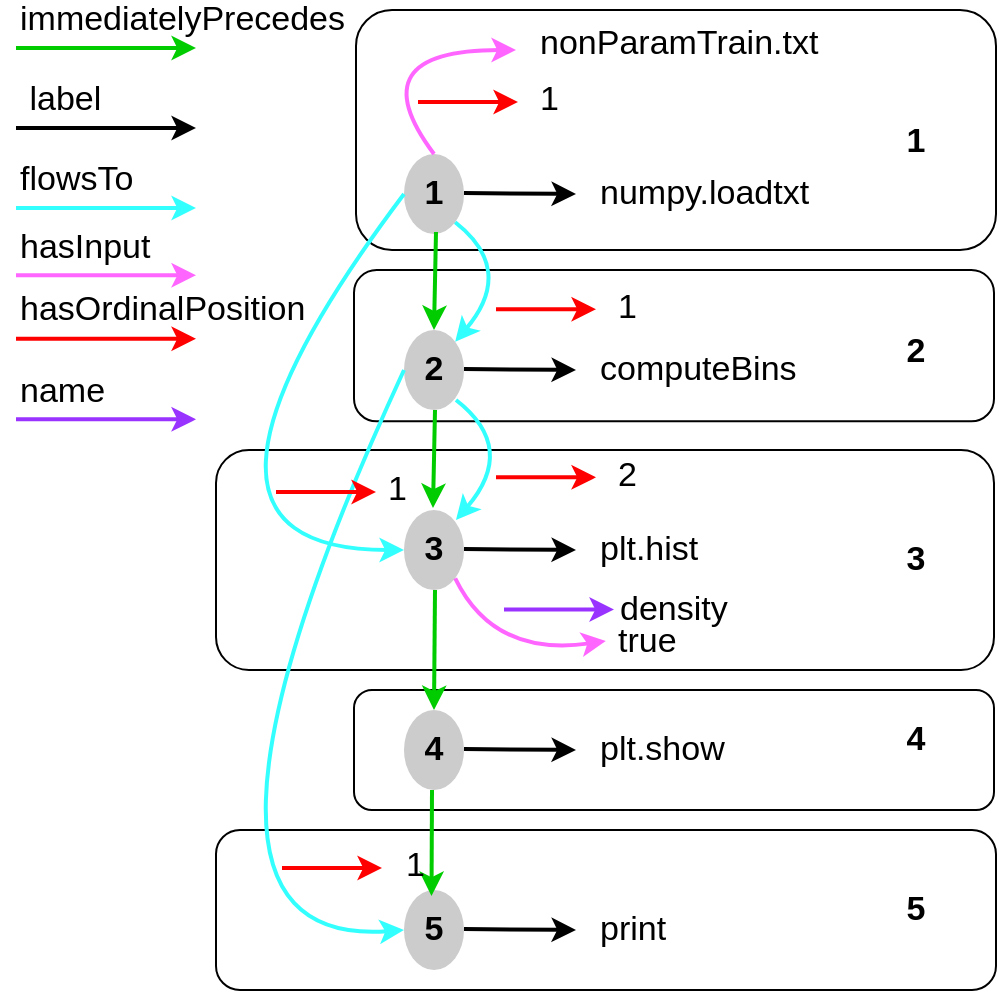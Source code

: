 <mxfile version="21.2.3" type="github">
  <diagram name="Seite-1" id="iXZENEn_q2fQllutZCWd">
    <mxGraphModel dx="1026" dy="596" grid="1" gridSize="10" guides="1" tooltips="1" connect="1" arrows="1" fold="1" page="1" pageScale="1" pageWidth="827" pageHeight="1169" math="0" shadow="0">
      <root>
        <mxCell id="0" />
        <mxCell id="1" parent="0" />
        <mxCell id="ZHsEEIwiQLsHOn7oS_-y-56" value="" style="rounded=1;whiteSpace=wrap;html=1;fontSize=17;" parent="1" vertex="1">
          <mxGeometry x="220" y="440" width="390" height="80" as="geometry" />
        </mxCell>
        <mxCell id="ZHsEEIwiQLsHOn7oS_-y-55" value="" style="rounded=1;whiteSpace=wrap;html=1;fontSize=17;" parent="1" vertex="1">
          <mxGeometry x="289" y="370" width="320" height="60" as="geometry" />
        </mxCell>
        <mxCell id="ZHsEEIwiQLsHOn7oS_-y-54" value="" style="rounded=1;whiteSpace=wrap;html=1;fontSize=17;" parent="1" vertex="1">
          <mxGeometry x="220" y="250" width="389" height="110" as="geometry" />
        </mxCell>
        <mxCell id="ZHsEEIwiQLsHOn7oS_-y-53" value="" style="rounded=1;whiteSpace=wrap;html=1;fontSize=17;" parent="1" vertex="1">
          <mxGeometry x="289" y="160" width="320" height="75.67" as="geometry" />
        </mxCell>
        <mxCell id="ZHsEEIwiQLsHOn7oS_-y-52" value="" style="rounded=1;whiteSpace=wrap;html=1;fontSize=17;" parent="1" vertex="1">
          <mxGeometry x="290" y="30" width="320" height="120" as="geometry" />
        </mxCell>
        <mxCell id="Op6j-uJR2z3PEhxc3Ha4-1" value="" style="endArrow=classic;html=1;rounded=0;strokeColor=#00CC00;strokeWidth=2;fontSize=17;" parent="1" edge="1">
          <mxGeometry width="50" height="50" relative="1" as="geometry">
            <mxPoint x="120" y="49" as="sourcePoint" />
            <mxPoint x="210" y="49" as="targetPoint" />
          </mxGeometry>
        </mxCell>
        <mxCell id="Op6j-uJR2z3PEhxc3Ha4-2" value="immediatelyPrecedes" style="text;html=1;strokeColor=none;fillColor=none;align=left;verticalAlign=middle;whiteSpace=wrap;rounded=0;fontSize=17;" parent="1" vertex="1">
          <mxGeometry x="120" y="29" width="100" height="12" as="geometry" />
        </mxCell>
        <mxCell id="Op6j-uJR2z3PEhxc3Ha4-9" value="" style="endArrow=classic;html=1;rounded=0;strokeColor=#000000;strokeWidth=2;fontSize=17;" parent="1" edge="1">
          <mxGeometry width="50" height="50" relative="1" as="geometry">
            <mxPoint x="120" y="89" as="sourcePoint" />
            <mxPoint x="210" y="89" as="targetPoint" />
          </mxGeometry>
        </mxCell>
        <mxCell id="Op6j-uJR2z3PEhxc3Ha4-10" value="&amp;nbsp;label" style="text;html=1;strokeColor=none;fillColor=none;align=left;verticalAlign=middle;whiteSpace=wrap;rounded=0;fontSize=17;" parent="1" vertex="1">
          <mxGeometry x="120" y="69" width="100" height="12" as="geometry" />
        </mxCell>
        <mxCell id="Op6j-uJR2z3PEhxc3Ha4-11" value="" style="endArrow=classic;html=1;rounded=0;strokeColor=#33FFFF;strokeWidth=2;fontSize=17;" parent="1" edge="1">
          <mxGeometry width="50" height="50" relative="1" as="geometry">
            <mxPoint x="120" y="129" as="sourcePoint" />
            <mxPoint x="210" y="129" as="targetPoint" />
          </mxGeometry>
        </mxCell>
        <mxCell id="Op6j-uJR2z3PEhxc3Ha4-12" value="flowsTo" style="text;html=1;strokeColor=none;fillColor=none;align=left;verticalAlign=middle;whiteSpace=wrap;rounded=0;fontSize=17;" parent="1" vertex="1">
          <mxGeometry x="120" y="109" width="100" height="12" as="geometry" />
        </mxCell>
        <mxCell id="ZHsEEIwiQLsHOn7oS_-y-2" value="1" style="ellipse;whiteSpace=wrap;html=1;strokeColor=none;fillColor=#CCCCCC;fontStyle=1;fontSize=17;" parent="1" vertex="1">
          <mxGeometry x="314" y="102" width="30" height="40" as="geometry" />
        </mxCell>
        <mxCell id="ZHsEEIwiQLsHOn7oS_-y-3" value="" style="endArrow=classic;html=1;rounded=0;strokeColor=#000000;strokeWidth=2;fontSize=17;" parent="1" edge="1">
          <mxGeometry width="50" height="50" relative="1" as="geometry">
            <mxPoint x="344" y="121.5" as="sourcePoint" />
            <mxPoint x="400" y="122" as="targetPoint" />
          </mxGeometry>
        </mxCell>
        <mxCell id="ZHsEEIwiQLsHOn7oS_-y-4" value="numpy.loadtxt" style="text;html=1;strokeColor=none;fillColor=none;align=left;verticalAlign=middle;whiteSpace=wrap;rounded=0;fontSize=17;" parent="1" vertex="1">
          <mxGeometry x="410" y="107" width="60" height="30" as="geometry" />
        </mxCell>
        <mxCell id="ZHsEEIwiQLsHOn7oS_-y-5" value="2" style="ellipse;whiteSpace=wrap;html=1;strokeColor=none;fillColor=#CCCCCC;fontStyle=1;fontSize=17;" parent="1" vertex="1">
          <mxGeometry x="314" y="190" width="30" height="40" as="geometry" />
        </mxCell>
        <mxCell id="ZHsEEIwiQLsHOn7oS_-y-6" value="" style="endArrow=classic;html=1;rounded=0;strokeColor=#000000;strokeWidth=2;fontSize=17;" parent="1" edge="1">
          <mxGeometry width="50" height="50" relative="1" as="geometry">
            <mxPoint x="344" y="209.5" as="sourcePoint" />
            <mxPoint x="400" y="210" as="targetPoint" />
          </mxGeometry>
        </mxCell>
        <mxCell id="ZHsEEIwiQLsHOn7oS_-y-7" value="computeBins" style="text;html=1;strokeColor=none;fillColor=none;align=left;verticalAlign=middle;whiteSpace=wrap;rounded=0;fontSize=17;" parent="1" vertex="1">
          <mxGeometry x="410" y="195" width="60" height="30" as="geometry" />
        </mxCell>
        <mxCell id="ZHsEEIwiQLsHOn7oS_-y-8" value="3" style="ellipse;whiteSpace=wrap;html=1;strokeColor=none;fillColor=#CCCCCC;fontStyle=1;fontSize=17;" parent="1" vertex="1">
          <mxGeometry x="314" y="280" width="30" height="40" as="geometry" />
        </mxCell>
        <mxCell id="ZHsEEIwiQLsHOn7oS_-y-9" value="" style="endArrow=classic;html=1;rounded=0;strokeColor=#000000;strokeWidth=2;fontSize=17;" parent="1" edge="1">
          <mxGeometry width="50" height="50" relative="1" as="geometry">
            <mxPoint x="344" y="299.5" as="sourcePoint" />
            <mxPoint x="400" y="300" as="targetPoint" />
          </mxGeometry>
        </mxCell>
        <mxCell id="ZHsEEIwiQLsHOn7oS_-y-10" value="plt.hist" style="text;html=1;strokeColor=none;fillColor=none;align=left;verticalAlign=middle;whiteSpace=wrap;rounded=0;fontSize=17;" parent="1" vertex="1">
          <mxGeometry x="410" y="285" width="60" height="30" as="geometry" />
        </mxCell>
        <mxCell id="ZHsEEIwiQLsHOn7oS_-y-11" value="" style="endArrow=classic;html=1;rounded=0;strokeColor=#00CC00;strokeWidth=2;entryX=0.5;entryY=0;entryDx=0;entryDy=0;fontSize=17;" parent="1" target="ZHsEEIwiQLsHOn7oS_-y-5" edge="1">
          <mxGeometry width="50" height="50" relative="1" as="geometry">
            <mxPoint x="330" y="141" as="sourcePoint" />
            <mxPoint x="420" y="141" as="targetPoint" />
          </mxGeometry>
        </mxCell>
        <mxCell id="ZHsEEIwiQLsHOn7oS_-y-12" value="" style="endArrow=classic;html=1;strokeColor=#33FFFF;strokeWidth=2;exitX=1;exitY=1;exitDx=0;exitDy=0;entryX=1;entryY=0;entryDx=0;entryDy=0;curved=1;fontSize=17;" parent="1" source="ZHsEEIwiQLsHOn7oS_-y-2" target="ZHsEEIwiQLsHOn7oS_-y-5" edge="1">
          <mxGeometry width="50" height="50" relative="1" as="geometry">
            <mxPoint x="360" y="142" as="sourcePoint" />
            <mxPoint x="450" y="142" as="targetPoint" />
            <Array as="points">
              <mxPoint x="370" y="160" />
            </Array>
          </mxGeometry>
        </mxCell>
        <mxCell id="ZHsEEIwiQLsHOn7oS_-y-13" value="" style="endArrow=classic;html=1;rounded=0;strokeColor=#FF66FF;strokeWidth=2;fontSize=17;" parent="1" edge="1">
          <mxGeometry width="50" height="50" relative="1" as="geometry">
            <mxPoint x="120" y="162.64" as="sourcePoint" />
            <mxPoint x="210" y="162.64" as="targetPoint" />
          </mxGeometry>
        </mxCell>
        <mxCell id="ZHsEEIwiQLsHOn7oS_-y-14" value="hasInput" style="text;html=1;strokeColor=none;fillColor=none;align=left;verticalAlign=middle;whiteSpace=wrap;rounded=0;fontSize=17;" parent="1" vertex="1">
          <mxGeometry x="120" y="142.64" width="100" height="12" as="geometry" />
        </mxCell>
        <mxCell id="ZHsEEIwiQLsHOn7oS_-y-17" value="" style="endArrow=classic;html=1;rounded=0;strokeColor=#FF0000;strokeWidth=2;fontSize=17;" parent="1" edge="1">
          <mxGeometry width="50" height="50" relative="1" as="geometry">
            <mxPoint x="120" y="194.33" as="sourcePoint" />
            <mxPoint x="210" y="194.33" as="targetPoint" />
          </mxGeometry>
        </mxCell>
        <mxCell id="ZHsEEIwiQLsHOn7oS_-y-18" value="hasOrdinalPosition" style="text;html=1;strokeColor=none;fillColor=none;align=left;verticalAlign=middle;whiteSpace=wrap;rounded=0;fontSize=17;" parent="1" vertex="1">
          <mxGeometry x="120" y="174.33" width="100" height="12" as="geometry" />
        </mxCell>
        <mxCell id="ZHsEEIwiQLsHOn7oS_-y-19" value="" style="endArrow=classic;html=1;rounded=0;strokeColor=#9933FF;strokeWidth=2;fontSize=17;" parent="1" edge="1">
          <mxGeometry width="50" height="50" relative="1" as="geometry">
            <mxPoint x="120" y="234.67" as="sourcePoint" />
            <mxPoint x="210" y="234.67" as="targetPoint" />
          </mxGeometry>
        </mxCell>
        <mxCell id="ZHsEEIwiQLsHOn7oS_-y-20" value="name" style="text;html=1;strokeColor=none;fillColor=none;align=left;verticalAlign=middle;whiteSpace=wrap;rounded=0;fontSize=17;" parent="1" vertex="1">
          <mxGeometry x="120" y="214.67" width="100" height="12" as="geometry" />
        </mxCell>
        <mxCell id="ZHsEEIwiQLsHOn7oS_-y-21" value="" style="endArrow=classic;html=1;rounded=0;strokeColor=#FF0000;strokeWidth=2;fontSize=17;" parent="1" edge="1">
          <mxGeometry width="50" height="50" relative="1" as="geometry">
            <mxPoint x="360" y="179.64" as="sourcePoint" />
            <mxPoint x="410" y="179.64" as="targetPoint" />
          </mxGeometry>
        </mxCell>
        <mxCell id="ZHsEEIwiQLsHOn7oS_-y-22" value="1" style="text;html=1;strokeColor=none;fillColor=none;align=left;verticalAlign=middle;whiteSpace=wrap;rounded=0;fontSize=17;" parent="1" vertex="1">
          <mxGeometry x="419" y="163.64" width="60" height="30" as="geometry" />
        </mxCell>
        <mxCell id="ZHsEEIwiQLsHOn7oS_-y-23" value="" style="endArrow=classic;html=1;strokeColor=#FF66FF;strokeWidth=2;exitX=0.5;exitY=0;exitDx=0;exitDy=0;curved=1;fontSize=17;" parent="1" source="ZHsEEIwiQLsHOn7oS_-y-2" edge="1">
          <mxGeometry width="50" height="50" relative="1" as="geometry">
            <mxPoint x="329" y="80" as="sourcePoint" />
            <mxPoint x="370" y="50" as="targetPoint" />
            <Array as="points">
              <mxPoint x="290" y="50" />
            </Array>
          </mxGeometry>
        </mxCell>
        <mxCell id="ZHsEEIwiQLsHOn7oS_-y-24" value="nonParamTrain.txt" style="text;html=1;strokeColor=none;fillColor=none;align=left;verticalAlign=middle;whiteSpace=wrap;rounded=0;fontSize=17;" parent="1" vertex="1">
          <mxGeometry x="380" y="32" width="60" height="30" as="geometry" />
        </mxCell>
        <mxCell id="ZHsEEIwiQLsHOn7oS_-y-25" value="" style="endArrow=classic;html=1;rounded=0;strokeColor=#FF0000;strokeWidth=2;fontSize=17;" parent="1" edge="1">
          <mxGeometry width="50" height="50" relative="1" as="geometry">
            <mxPoint x="321" y="76.0" as="sourcePoint" />
            <mxPoint x="371" y="76" as="targetPoint" />
          </mxGeometry>
        </mxCell>
        <mxCell id="ZHsEEIwiQLsHOn7oS_-y-26" value="1" style="text;html=1;strokeColor=none;fillColor=none;align=left;verticalAlign=middle;whiteSpace=wrap;rounded=0;fontSize=17;" parent="1" vertex="1">
          <mxGeometry x="380" y="60" width="60" height="30" as="geometry" />
        </mxCell>
        <mxCell id="ZHsEEIwiQLsHOn7oS_-y-27" value="" style="endArrow=classic;html=1;rounded=0;strokeColor=#00CC00;strokeWidth=2;entryX=0.5;entryY=0;entryDx=0;entryDy=0;fontSize=17;" parent="1" edge="1">
          <mxGeometry width="50" height="50" relative="1" as="geometry">
            <mxPoint x="329.5" y="230" as="sourcePoint" />
            <mxPoint x="328.5" y="279" as="targetPoint" />
          </mxGeometry>
        </mxCell>
        <mxCell id="ZHsEEIwiQLsHOn7oS_-y-28" value="4" style="ellipse;whiteSpace=wrap;html=1;strokeColor=none;fillColor=#CCCCCC;fontStyle=1;fontSize=17;" parent="1" vertex="1">
          <mxGeometry x="314" y="380" width="30" height="40" as="geometry" />
        </mxCell>
        <mxCell id="ZHsEEIwiQLsHOn7oS_-y-29" value="" style="endArrow=classic;html=1;rounded=0;strokeColor=#000000;strokeWidth=2;fontSize=17;" parent="1" edge="1">
          <mxGeometry width="50" height="50" relative="1" as="geometry">
            <mxPoint x="344" y="399.5" as="sourcePoint" />
            <mxPoint x="400" y="400" as="targetPoint" />
          </mxGeometry>
        </mxCell>
        <mxCell id="ZHsEEIwiQLsHOn7oS_-y-30" value="plt.show" style="text;html=1;strokeColor=none;fillColor=none;align=left;verticalAlign=middle;whiteSpace=wrap;rounded=0;fontSize=17;" parent="1" vertex="1">
          <mxGeometry x="410" y="385" width="60" height="30" as="geometry" />
        </mxCell>
        <mxCell id="ZHsEEIwiQLsHOn7oS_-y-31" value="" style="endArrow=classic;html=1;rounded=0;strokeColor=#00CC00;strokeWidth=2;entryX=0.5;entryY=0;entryDx=0;entryDy=0;fontSize=17;" parent="1" target="ZHsEEIwiQLsHOn7oS_-y-28" edge="1">
          <mxGeometry width="50" height="50" relative="1" as="geometry">
            <mxPoint x="329.5" y="320" as="sourcePoint" />
            <mxPoint x="328.5" y="369" as="targetPoint" />
          </mxGeometry>
        </mxCell>
        <mxCell id="ZHsEEIwiQLsHOn7oS_-y-32" value="5" style="ellipse;whiteSpace=wrap;html=1;strokeColor=none;fillColor=#CCCCCC;fontStyle=1;fontSize=17;" parent="1" vertex="1">
          <mxGeometry x="314" y="470" width="30" height="40" as="geometry" />
        </mxCell>
        <mxCell id="ZHsEEIwiQLsHOn7oS_-y-33" value="" style="endArrow=classic;html=1;rounded=0;strokeColor=#000000;strokeWidth=2;fontSize=17;" parent="1" edge="1">
          <mxGeometry width="50" height="50" relative="1" as="geometry">
            <mxPoint x="344" y="489.5" as="sourcePoint" />
            <mxPoint x="400" y="490" as="targetPoint" />
          </mxGeometry>
        </mxCell>
        <mxCell id="ZHsEEIwiQLsHOn7oS_-y-34" value="print" style="text;html=1;strokeColor=none;fillColor=none;align=left;verticalAlign=middle;whiteSpace=wrap;rounded=0;fontSize=17;" parent="1" vertex="1">
          <mxGeometry x="410" y="475" width="60" height="30" as="geometry" />
        </mxCell>
        <mxCell id="ZHsEEIwiQLsHOn7oS_-y-35" value="" style="endArrow=classic;html=1;rounded=0;strokeColor=#00CC00;strokeWidth=2;entryX=0.25;entryY=1;entryDx=0;entryDy=0;fontSize=17;" parent="1" target="ZHsEEIwiQLsHOn7oS_-y-38" edge="1">
          <mxGeometry width="50" height="50" relative="1" as="geometry">
            <mxPoint x="328" y="420" as="sourcePoint" />
            <mxPoint x="329" y="440" as="targetPoint" />
          </mxGeometry>
        </mxCell>
        <mxCell id="ZHsEEIwiQLsHOn7oS_-y-36" value="" style="endArrow=classic;html=1;strokeColor=#33FFFF;strokeWidth=2;exitX=0;exitY=0.5;exitDx=0;exitDy=0;entryX=0;entryY=0.5;entryDx=0;entryDy=0;curved=1;fontSize=17;" parent="1" source="ZHsEEIwiQLsHOn7oS_-y-5" target="ZHsEEIwiQLsHOn7oS_-y-32" edge="1">
          <mxGeometry width="50" height="50" relative="1" as="geometry">
            <mxPoint x="260" y="225" as="sourcePoint" />
            <mxPoint x="350" y="225" as="targetPoint" />
            <Array as="points">
              <mxPoint x="180" y="500" />
            </Array>
          </mxGeometry>
        </mxCell>
        <mxCell id="ZHsEEIwiQLsHOn7oS_-y-37" value="" style="endArrow=classic;html=1;rounded=0;strokeColor=#FF0000;strokeWidth=2;fontSize=17;" parent="1" edge="1">
          <mxGeometry width="50" height="50" relative="1" as="geometry">
            <mxPoint x="253" y="459" as="sourcePoint" />
            <mxPoint x="303" y="459" as="targetPoint" />
          </mxGeometry>
        </mxCell>
        <mxCell id="ZHsEEIwiQLsHOn7oS_-y-38" value="1" style="text;html=1;strokeColor=none;fillColor=none;align=left;verticalAlign=middle;whiteSpace=wrap;rounded=0;fontSize=17;" parent="1" vertex="1">
          <mxGeometry x="313" y="443" width="59" height="30" as="geometry" />
        </mxCell>
        <mxCell id="ZHsEEIwiQLsHOn7oS_-y-40" value="" style="endArrow=classic;html=1;strokeColor=#33FFFF;strokeWidth=2;exitX=0;exitY=0.5;exitDx=0;exitDy=0;entryX=0;entryY=0.5;entryDx=0;entryDy=0;curved=1;fontSize=17;" parent="1" source="ZHsEEIwiQLsHOn7oS_-y-2" target="ZHsEEIwiQLsHOn7oS_-y-8" edge="1">
          <mxGeometry width="50" height="50" relative="1" as="geometry">
            <mxPoint x="384" y="220" as="sourcePoint" />
            <mxPoint x="384" y="490" as="targetPoint" />
            <Array as="points">
              <mxPoint x="180" y="300" />
            </Array>
          </mxGeometry>
        </mxCell>
        <mxCell id="ZHsEEIwiQLsHOn7oS_-y-41" value="" style="endArrow=classic;html=1;rounded=0;strokeColor=#FF0000;strokeWidth=2;fontSize=17;" parent="1" edge="1">
          <mxGeometry width="50" height="50" relative="1" as="geometry">
            <mxPoint x="250" y="270.98" as="sourcePoint" />
            <mxPoint x="300" y="270.98" as="targetPoint" />
          </mxGeometry>
        </mxCell>
        <mxCell id="ZHsEEIwiQLsHOn7oS_-y-42" value="1" style="text;html=1;strokeColor=none;fillColor=none;align=left;verticalAlign=middle;whiteSpace=wrap;rounded=0;fontSize=17;" parent="1" vertex="1">
          <mxGeometry x="304" y="255" width="59" height="30" as="geometry" />
        </mxCell>
        <mxCell id="ZHsEEIwiQLsHOn7oS_-y-45" value="" style="endArrow=classic;html=1;strokeColor=#33FFFF;strokeWidth=2;exitX=1;exitY=1;exitDx=0;exitDy=0;entryX=1;entryY=0;entryDx=0;entryDy=0;curved=1;fontSize=17;" parent="1" edge="1">
          <mxGeometry width="50" height="50" relative="1" as="geometry">
            <mxPoint x="340" y="225" as="sourcePoint" />
            <mxPoint x="340" y="285" as="targetPoint" />
            <Array as="points">
              <mxPoint x="371" y="249" />
            </Array>
          </mxGeometry>
        </mxCell>
        <mxCell id="ZHsEEIwiQLsHOn7oS_-y-46" value="" style="endArrow=classic;html=1;rounded=0;strokeColor=#FF0000;strokeWidth=2;fontSize=17;" parent="1" edge="1">
          <mxGeometry width="50" height="50" relative="1" as="geometry">
            <mxPoint x="360" y="263.67" as="sourcePoint" />
            <mxPoint x="410" y="263.67" as="targetPoint" />
          </mxGeometry>
        </mxCell>
        <mxCell id="ZHsEEIwiQLsHOn7oS_-y-47" value="2" style="text;html=1;strokeColor=none;fillColor=none;align=left;verticalAlign=middle;whiteSpace=wrap;rounded=0;fontSize=17;" parent="1" vertex="1">
          <mxGeometry x="419" y="247.67" width="60" height="30" as="geometry" />
        </mxCell>
        <mxCell id="ZHsEEIwiQLsHOn7oS_-y-48" value="" style="endArrow=classic;html=1;strokeColor=#FF66FF;strokeWidth=2;exitX=1;exitY=1;exitDx=0;exitDy=0;curved=1;entryX=-0.068;entryY=0.473;entryDx=0;entryDy=0;entryPerimeter=0;fontSize=17;" parent="1" source="ZHsEEIwiQLsHOn7oS_-y-8" target="ZHsEEIwiQLsHOn7oS_-y-50" edge="1">
          <mxGeometry width="50" height="50" relative="1" as="geometry">
            <mxPoint x="342.14" y="301.36" as="sourcePoint" />
            <mxPoint x="418.86" y="353.64" as="targetPoint" />
            <Array as="points">
              <mxPoint x="358.86" y="353.64" />
            </Array>
          </mxGeometry>
        </mxCell>
        <mxCell id="ZHsEEIwiQLsHOn7oS_-y-49" value="" style="endArrow=classic;html=1;rounded=0;strokeColor=#9933FF;strokeWidth=2;fontSize=17;" parent="1" edge="1">
          <mxGeometry width="50" height="50" relative="1" as="geometry">
            <mxPoint x="364" y="329.76" as="sourcePoint" />
            <mxPoint x="419" y="329.76" as="targetPoint" />
          </mxGeometry>
        </mxCell>
        <mxCell id="ZHsEEIwiQLsHOn7oS_-y-50" value="true" style="text;html=1;strokeColor=none;fillColor=none;align=left;verticalAlign=middle;whiteSpace=wrap;rounded=0;fontSize=17;" parent="1" vertex="1">
          <mxGeometry x="419" y="331.31" width="60" height="30" as="geometry" />
        </mxCell>
        <mxCell id="ZHsEEIwiQLsHOn7oS_-y-51" value="density" style="text;html=1;strokeColor=none;fillColor=none;align=left;verticalAlign=middle;whiteSpace=wrap;rounded=0;fontSize=17;" parent="1" vertex="1">
          <mxGeometry x="420" y="315" width="60" height="30" as="geometry" />
        </mxCell>
        <mxCell id="ZHsEEIwiQLsHOn7oS_-y-61" value="&lt;font style=&quot;font-size: 17px;&quot;&gt;&lt;b style=&quot;font-size: 17px;&quot;&gt;1&lt;/b&gt;&lt;/font&gt;" style="text;html=1;strokeColor=none;fillColor=none;align=center;verticalAlign=middle;whiteSpace=wrap;rounded=0;fontSize=17;" parent="1" vertex="1">
          <mxGeometry x="540" y="81" width="60" height="30" as="geometry" />
        </mxCell>
        <mxCell id="ZHsEEIwiQLsHOn7oS_-y-62" value="&lt;font style=&quot;font-size: 17px;&quot;&gt;&lt;b style=&quot;font-size: 17px;&quot;&gt;2&lt;/b&gt;&lt;/font&gt;" style="text;html=1;strokeColor=none;fillColor=none;align=center;verticalAlign=middle;whiteSpace=wrap;rounded=0;fontSize=17;" parent="1" vertex="1">
          <mxGeometry x="540" y="186.33" width="60" height="30" as="geometry" />
        </mxCell>
        <mxCell id="ZHsEEIwiQLsHOn7oS_-y-63" value="&lt;font style=&quot;font-size: 17px;&quot;&gt;&lt;b style=&quot;font-size: 17px;&quot;&gt;3&lt;/b&gt;&lt;/font&gt;" style="text;html=1;strokeColor=none;fillColor=none;align=center;verticalAlign=middle;whiteSpace=wrap;rounded=0;fontSize=17;" parent="1" vertex="1">
          <mxGeometry x="540" y="290" width="60" height="30" as="geometry" />
        </mxCell>
        <mxCell id="ZHsEEIwiQLsHOn7oS_-y-64" value="&lt;font style=&quot;font-size: 17px;&quot;&gt;&lt;b style=&quot;font-size: 17px;&quot;&gt;4&lt;/b&gt;&lt;/font&gt;" style="text;html=1;strokeColor=none;fillColor=none;align=center;verticalAlign=middle;whiteSpace=wrap;rounded=0;fontSize=17;" parent="1" vertex="1">
          <mxGeometry x="540" y="380" width="60" height="30" as="geometry" />
        </mxCell>
        <mxCell id="ZHsEEIwiQLsHOn7oS_-y-65" value="&lt;font style=&quot;font-size: 17px;&quot;&gt;&lt;b style=&quot;font-size: 17px;&quot;&gt;5&lt;/b&gt;&lt;/font&gt;" style="text;html=1;strokeColor=none;fillColor=none;align=center;verticalAlign=middle;whiteSpace=wrap;rounded=0;fontSize=17;" parent="1" vertex="1">
          <mxGeometry x="540" y="465" width="60" height="30" as="geometry" />
        </mxCell>
      </root>
    </mxGraphModel>
  </diagram>
</mxfile>
